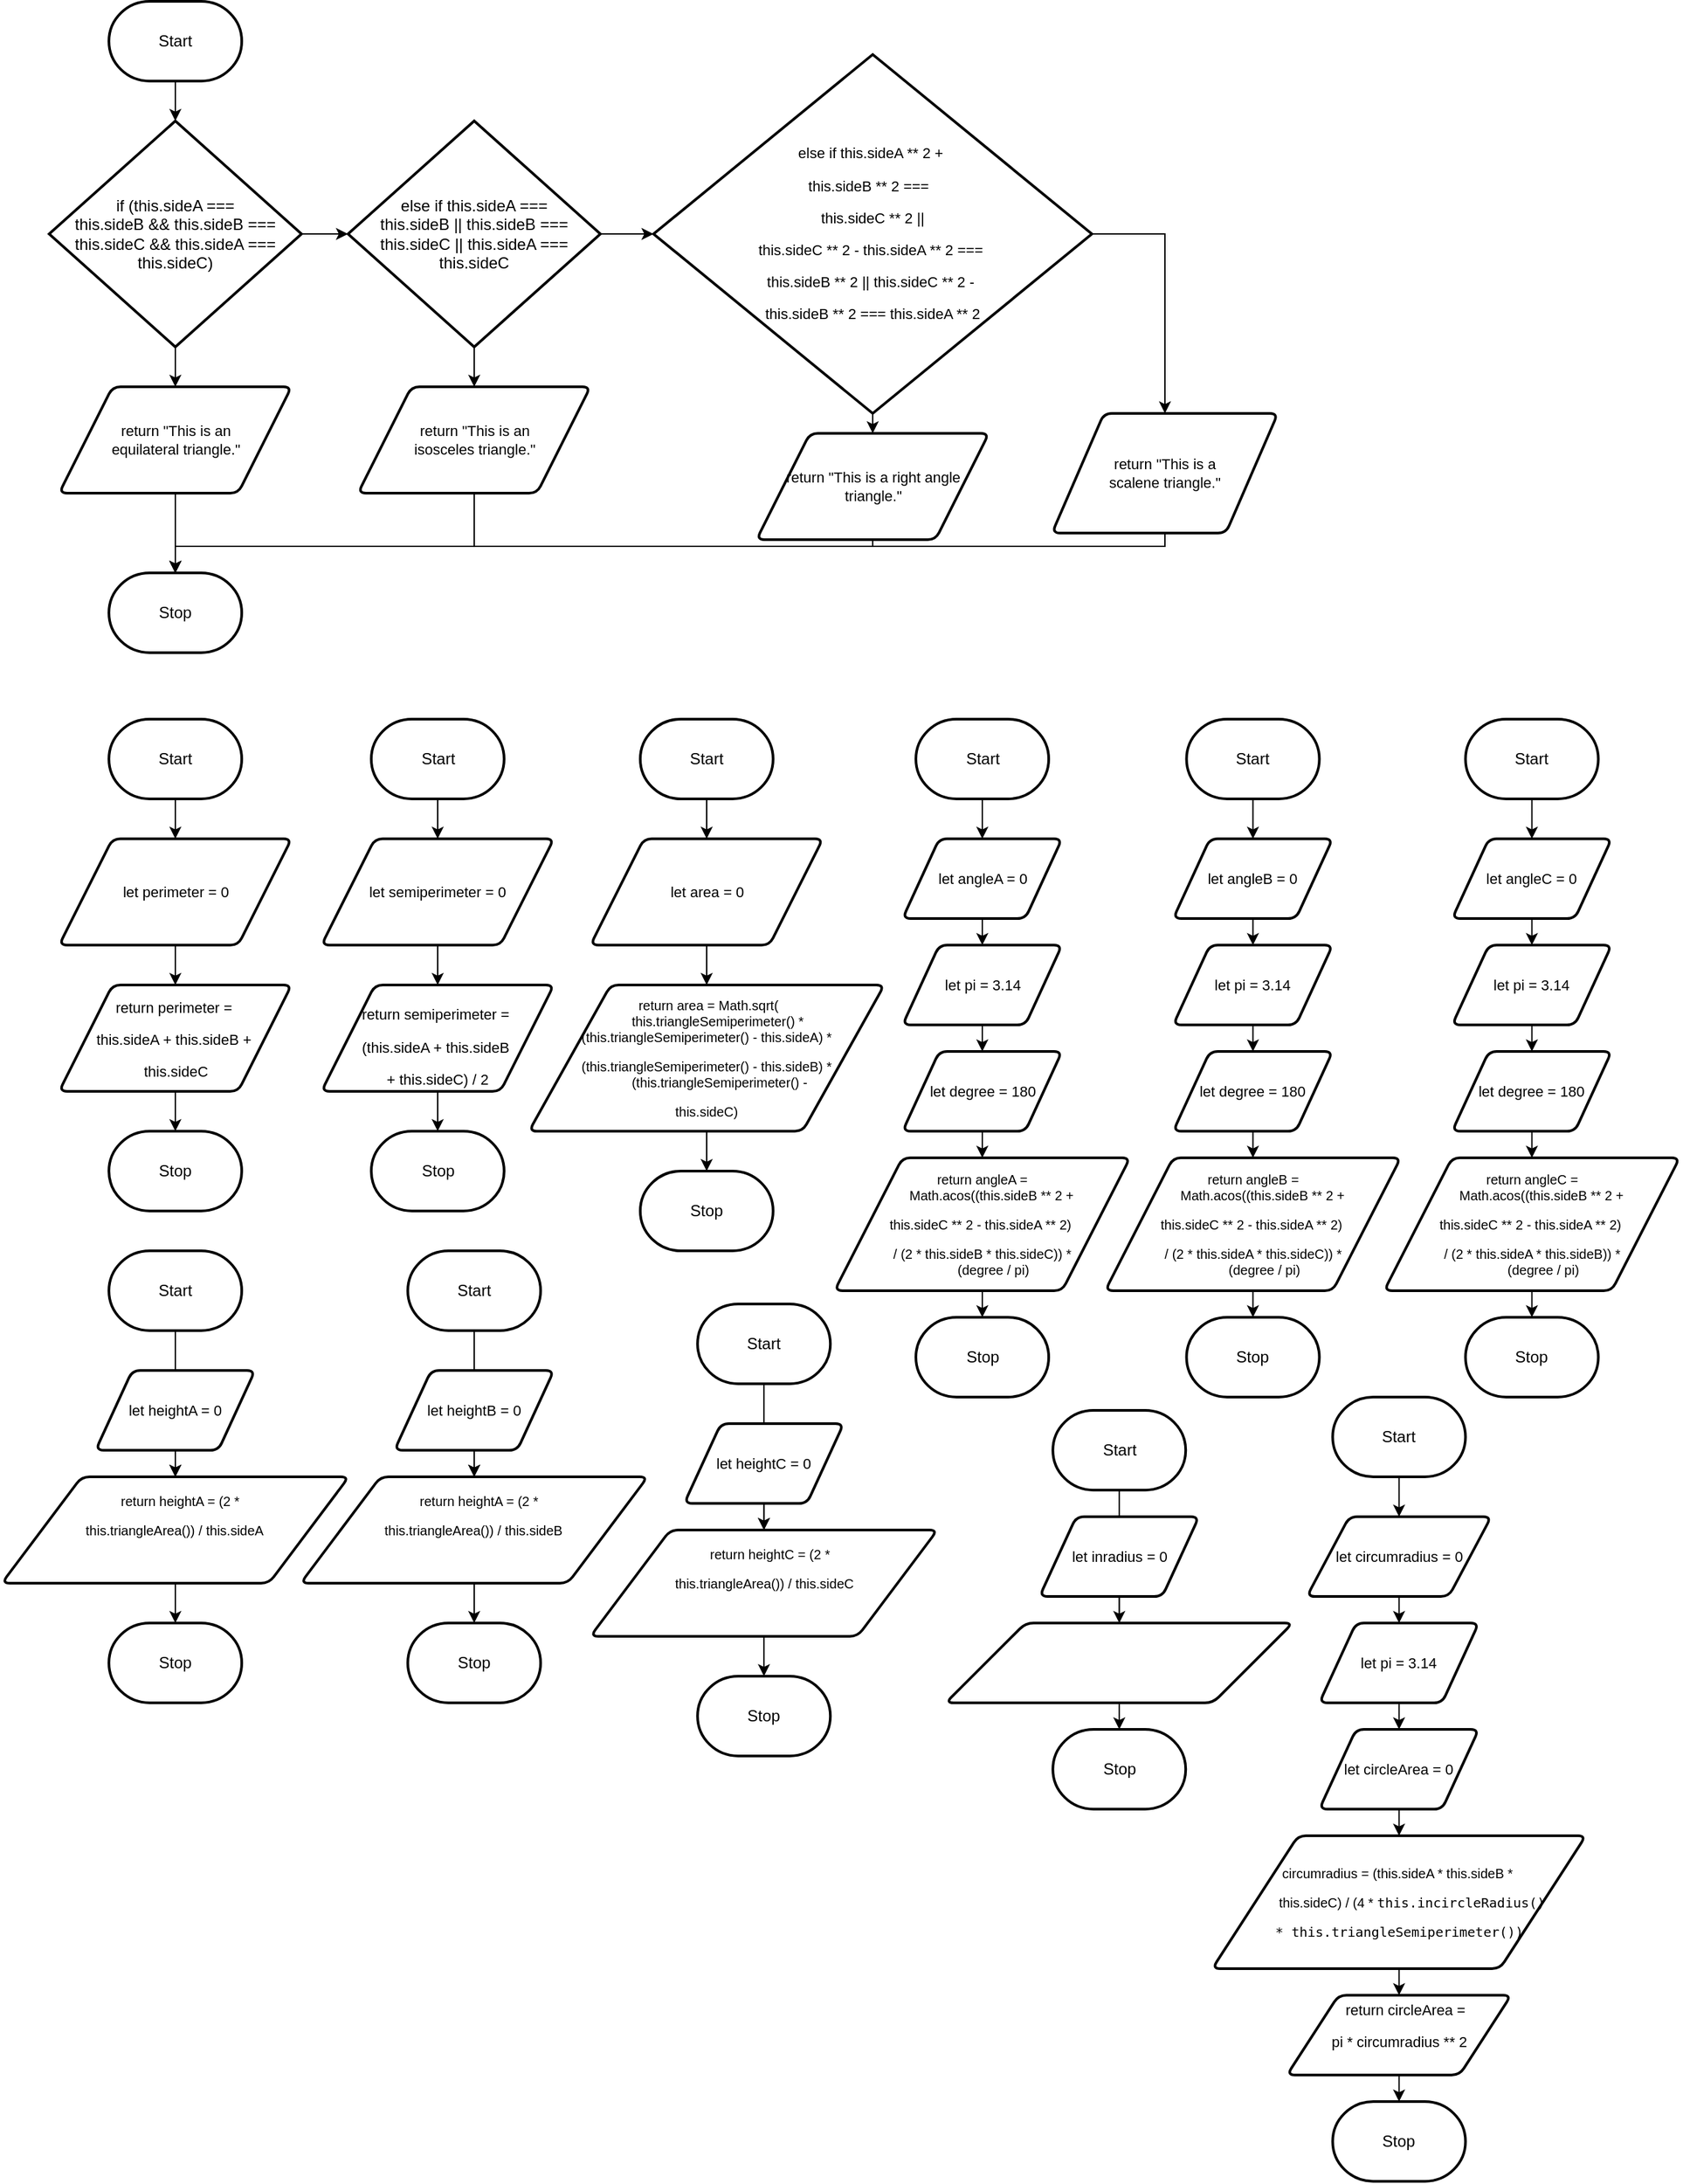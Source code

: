 <mxfile>
    <diagram id="XbohCqr-4OWFWVRMvJf-" name="Page-1">
        <mxGraphModel dx="1082" dy="749" grid="1" gridSize="10" guides="1" tooltips="1" connect="1" arrows="1" fold="1" page="1" pageScale="1" pageWidth="850" pageHeight="1100" math="0" shadow="0">
            <root>
                <mxCell id="0"/>
                <mxCell id="1" parent="0"/>
                <mxCell id="4" value="" style="edgeStyle=none;html=1;fontFamily=Helvetica;" parent="1" source="2" target="3" edge="1">
                    <mxGeometry relative="1" as="geometry"/>
                </mxCell>
                <mxCell id="2" value="Start" style="strokeWidth=2;html=1;shape=mxgraph.flowchart.terminator;whiteSpace=wrap;" parent="1" vertex="1">
                    <mxGeometry x="110" y="60" width="100" height="60" as="geometry"/>
                </mxCell>
                <mxCell id="7" value="" style="edgeStyle=none;html=1;fontFamily=Helvetica;fontSize=11;" parent="1" source="3" target="5" edge="1">
                    <mxGeometry relative="1" as="geometry"/>
                </mxCell>
                <mxCell id="14" value="" style="edgeStyle=none;html=1;fontFamily=Helvetica;fontSize=11;" parent="1" source="3" target="12" edge="1">
                    <mxGeometry relative="1" as="geometry"/>
                </mxCell>
                <mxCell id="3" value="&lt;font color=&quot;#000000&quot;&gt;&lt;span class=&quot;pl-k&quot; style=&quot;box-sizing: border-box&quot;&gt;if&lt;/span&gt; &lt;span class=&quot;pl-kos&quot; style=&quot;box-sizing: border-box&quot;&gt;(&lt;/span&gt;&lt;span class=&quot;pl-smi&quot; style=&quot;box-sizing: border-box&quot;&gt;this&lt;/span&gt;&lt;span class=&quot;pl-kos&quot; style=&quot;box-sizing: border-box&quot;&gt;.&lt;/span&gt;&lt;span class=&quot;pl-c1&quot; style=&quot;box-sizing: border-box&quot;&gt;sideA&lt;/span&gt; &lt;span class=&quot;pl-c1&quot; style=&quot;box-sizing: border-box&quot;&gt;===&lt;/span&gt; &lt;br&gt;&lt;span class=&quot;pl-smi&quot; style=&quot;box-sizing: border-box&quot;&gt;this&lt;/span&gt;&lt;span class=&quot;pl-kos&quot; style=&quot;box-sizing: border-box&quot;&gt;.&lt;/span&gt;&lt;span class=&quot;pl-c1&quot; style=&quot;box-sizing: border-box&quot;&gt;sideB&lt;/span&gt; &lt;span class=&quot;pl-c1&quot; style=&quot;box-sizing: border-box&quot;&gt;&amp;amp;&amp;amp;&lt;/span&gt; &lt;span class=&quot;pl-smi&quot; style=&quot;box-sizing: border-box&quot;&gt;this&lt;/span&gt;&lt;span class=&quot;pl-kos&quot; style=&quot;box-sizing: border-box&quot;&gt;.&lt;/span&gt;&lt;span class=&quot;pl-c1&quot; style=&quot;box-sizing: border-box&quot;&gt;sideB&lt;/span&gt; &lt;span class=&quot;pl-c1&quot; style=&quot;box-sizing: border-box&quot;&gt;===&lt;/span&gt; &lt;br&gt;&lt;span class=&quot;pl-smi&quot; style=&quot;box-sizing: border-box&quot;&gt;this&lt;/span&gt;&lt;span class=&quot;pl-kos&quot; style=&quot;box-sizing: border-box&quot;&gt;.&lt;/span&gt;&lt;span class=&quot;pl-c1&quot; style=&quot;box-sizing: border-box&quot;&gt;sideC&lt;/span&gt; &lt;span class=&quot;pl-c1&quot; style=&quot;box-sizing: border-box&quot;&gt;&amp;amp;&amp;amp;&lt;/span&gt; &lt;span class=&quot;pl-smi&quot; style=&quot;box-sizing: border-box&quot;&gt;this&lt;/span&gt;&lt;span class=&quot;pl-kos&quot; style=&quot;box-sizing: border-box&quot;&gt;.&lt;/span&gt;&lt;span class=&quot;pl-c1&quot; style=&quot;box-sizing: border-box&quot;&gt;sideA&lt;/span&gt; &lt;span class=&quot;pl-c1&quot; style=&quot;box-sizing: border-box&quot;&gt;===&lt;/span&gt; &lt;span class=&quot;pl-smi&quot; style=&quot;box-sizing: border-box&quot;&gt;this&lt;/span&gt;&lt;span class=&quot;pl-kos&quot; style=&quot;box-sizing: border-box&quot;&gt;.&lt;/span&gt;&lt;span class=&quot;pl-c1&quot; style=&quot;box-sizing: border-box&quot;&gt;sideC&lt;/span&gt;&lt;span class=&quot;pl-kos&quot; style=&quot;box-sizing: border-box&quot;&gt;)&lt;/span&gt;&lt;/font&gt;" style="strokeWidth=2;html=1;shape=mxgraph.flowchart.decision;whiteSpace=wrap;" parent="1" vertex="1">
                    <mxGeometry x="65" y="150" width="190" height="170" as="geometry"/>
                </mxCell>
                <mxCell id="8" value="" style="edgeStyle=none;html=1;fontFamily=Helvetica;fontSize=11;" parent="1" source="5" target="6" edge="1">
                    <mxGeometry relative="1" as="geometry"/>
                </mxCell>
                <mxCell id="13" value="" style="edgeStyle=none;html=1;fontFamily=Helvetica;fontSize=11;" parent="1" source="5" target="10" edge="1">
                    <mxGeometry relative="1" as="geometry"/>
                </mxCell>
                <mxCell id="5" value="&lt;font color=&quot;#000000&quot;&gt;&lt;span class=&quot;pl-k&quot; style=&quot;box-sizing: border-box ; font-family: , , &amp;#34;sf mono&amp;#34; , &amp;#34;menlo&amp;#34; , &amp;#34;consolas&amp;#34; , &amp;#34;liberation mono&amp;#34; , monospace&quot;&gt;else&lt;/span&gt; &lt;span class=&quot;pl-k&quot; style=&quot;box-sizing: border-box ; font-family: , , &amp;#34;sf mono&amp;#34; , &amp;#34;menlo&amp;#34; , &amp;#34;consolas&amp;#34; , &amp;#34;liberation mono&amp;#34; , monospace&quot;&gt;if&lt;/span&gt; &lt;span class=&quot;pl-smi&quot; style=&quot;box-sizing: border-box&quot;&gt;this&lt;/span&gt;&lt;span class=&quot;pl-kos&quot; style=&quot;box-sizing: border-box&quot;&gt;.&lt;/span&gt;&lt;span class=&quot;pl-c1&quot; style=&quot;box-sizing: border-box ; font-family: , , &amp;#34;sf mono&amp;#34; , &amp;#34;menlo&amp;#34; , &amp;#34;consolas&amp;#34; , &amp;#34;liberation mono&amp;#34; , monospace&quot;&gt;sideA&lt;/span&gt; &lt;span class=&quot;pl-c1&quot; style=&quot;box-sizing: border-box ; font-family: , , &amp;#34;sf mono&amp;#34; , &amp;#34;menlo&amp;#34; , &amp;#34;consolas&amp;#34; , &amp;#34;liberation mono&amp;#34; , monospace&quot;&gt;===&lt;/span&gt; &lt;br&gt;&lt;span class=&quot;pl-smi&quot; style=&quot;box-sizing: border-box&quot;&gt;this&lt;/span&gt;&lt;span class=&quot;pl-kos&quot; style=&quot;box-sizing: border-box&quot;&gt;.&lt;/span&gt;&lt;span class=&quot;pl-c1&quot; style=&quot;box-sizing: border-box ; font-family: , , &amp;#34;sf mono&amp;#34; , &amp;#34;menlo&amp;#34; , &amp;#34;consolas&amp;#34; , &amp;#34;liberation mono&amp;#34; , monospace&quot;&gt;sideB&lt;/span&gt; &lt;span class=&quot;pl-c1&quot; style=&quot;box-sizing: border-box ; font-family: , , &amp;#34;sf mono&amp;#34; , &amp;#34;menlo&amp;#34; , &amp;#34;consolas&amp;#34; , &amp;#34;liberation mono&amp;#34; , monospace&quot;&gt;||&lt;/span&gt; &lt;span class=&quot;pl-smi&quot; style=&quot;box-sizing: border-box&quot;&gt;this&lt;/span&gt;&lt;span class=&quot;pl-kos&quot; style=&quot;box-sizing: border-box&quot;&gt;.&lt;/span&gt;&lt;span class=&quot;pl-c1&quot; style=&quot;box-sizing: border-box ; font-family: , , &amp;#34;sf mono&amp;#34; , &amp;#34;menlo&amp;#34; , &amp;#34;consolas&amp;#34; , &amp;#34;liberation mono&amp;#34; , monospace&quot;&gt;sideB&lt;/span&gt; &lt;span class=&quot;pl-c1&quot; style=&quot;box-sizing: border-box ; font-family: , , &amp;#34;sf mono&amp;#34; , &amp;#34;menlo&amp;#34; , &amp;#34;consolas&amp;#34; , &amp;#34;liberation mono&amp;#34; , monospace&quot;&gt;===&lt;/span&gt; &lt;br&gt;&lt;span class=&quot;pl-smi&quot; style=&quot;box-sizing: border-box&quot;&gt;this&lt;/span&gt;&lt;span class=&quot;pl-kos&quot; style=&quot;box-sizing: border-box&quot;&gt;.&lt;/span&gt;&lt;span class=&quot;pl-c1&quot; style=&quot;box-sizing: border-box ; font-family: , , &amp;#34;sf mono&amp;#34; , &amp;#34;menlo&amp;#34; , &amp;#34;consolas&amp;#34; , &amp;#34;liberation mono&amp;#34; , monospace&quot;&gt;sideC&lt;/span&gt; &lt;span class=&quot;pl-c1&quot; style=&quot;box-sizing: border-box ; font-family: , , &amp;#34;sf mono&amp;#34; , &amp;#34;menlo&amp;#34; , &amp;#34;consolas&amp;#34; , &amp;#34;liberation mono&amp;#34; , monospace&quot;&gt;||&lt;/span&gt; &lt;span class=&quot;pl-smi&quot; style=&quot;box-sizing: border-box&quot;&gt;this&lt;/span&gt;&lt;span class=&quot;pl-kos&quot; style=&quot;box-sizing: border-box&quot;&gt;.&lt;/span&gt;&lt;span class=&quot;pl-c1&quot; style=&quot;box-sizing: border-box ; font-family: , , &amp;#34;sf mono&amp;#34; , &amp;#34;menlo&amp;#34; , &amp;#34;consolas&amp;#34; , &amp;#34;liberation mono&amp;#34; , monospace&quot;&gt;sideA&lt;/span&gt; &lt;span class=&quot;pl-c1&quot; style=&quot;box-sizing: border-box ; font-family: , , &amp;#34;sf mono&amp;#34; , &amp;#34;menlo&amp;#34; , &amp;#34;consolas&amp;#34; , &amp;#34;liberation mono&amp;#34; , monospace&quot;&gt;===&lt;/span&gt; &lt;span class=&quot;pl-smi&quot; style=&quot;box-sizing: border-box&quot;&gt;this&lt;/span&gt;&lt;span class=&quot;pl-kos&quot; style=&quot;box-sizing: border-box&quot;&gt;.&lt;/span&gt;&lt;span class=&quot;pl-c1&quot; style=&quot;box-sizing: border-box ; font-family: , , &amp;#34;sf mono&amp;#34; , &amp;#34;menlo&amp;#34; , &amp;#34;consolas&amp;#34; , &amp;#34;liberation mono&amp;#34; , monospace&quot;&gt;sideC&lt;/span&gt;&lt;/font&gt;" style="strokeWidth=2;html=1;shape=mxgraph.flowchart.decision;whiteSpace=wrap;" parent="1" vertex="1">
                    <mxGeometry x="290" y="150" width="190" height="170" as="geometry"/>
                </mxCell>
                <mxCell id="16" value="" style="edgeStyle=none;html=1;fontFamily=Helvetica;fontSize=11;" parent="1" source="6" target="15" edge="1">
                    <mxGeometry relative="1" as="geometry"/>
                </mxCell>
                <mxCell id="19" style="edgeStyle=none;rounded=0;html=1;entryX=0.5;entryY=0;entryDx=0;entryDy=0;exitX=1;exitY=0.5;exitDx=0;exitDy=0;exitPerimeter=0;" parent="1" source="6" target="17" edge="1">
                    <mxGeometry relative="1" as="geometry">
                        <Array as="points">
                            <mxPoint x="905" y="235"/>
                        </Array>
                    </mxGeometry>
                </mxCell>
                <mxCell id="6" value="&lt;pre style=&quot;overflow-wrap: break-word ; font-size: 11px&quot;&gt;&lt;font face=&quot;Helvetica&quot; style=&quot;font-size: 11px&quot; color=&quot;#000000&quot;&gt;else if this.sideA ** 2 + &lt;/font&gt;&lt;/pre&gt;&lt;pre style=&quot;overflow-wrap: break-word ; font-size: 11px&quot;&gt;&lt;font face=&quot;Helvetica&quot; style=&quot;font-size: 11px&quot; color=&quot;#000000&quot;&gt;this.sideB ** 2 ===  &lt;/font&gt;&lt;/pre&gt;&lt;pre style=&quot;overflow-wrap: break-word ; font-size: 11px&quot;&gt;&lt;font face=&quot;Helvetica&quot; style=&quot;font-size: 11px&quot; color=&quot;#000000&quot;&gt;this.sideC ** 2 ||&lt;/font&gt;&lt;/pre&gt;&lt;pre style=&quot;overflow-wrap: break-word ; font-size: 11px&quot;&gt;&lt;font face=&quot;Helvetica&quot; style=&quot;font-size: 11px&quot; color=&quot;#000000&quot;&gt;this.sideC ** 2 - this.sideA ** 2 === &lt;/font&gt;&lt;/pre&gt;&lt;pre style=&quot;overflow-wrap: break-word ; font-size: 11px&quot;&gt;&lt;font face=&quot;Helvetica&quot; style=&quot;font-size: 11px&quot; color=&quot;#000000&quot;&gt;this.sideB ** 2 || this.sideC ** 2 - &lt;/font&gt;&lt;/pre&gt;&lt;pre style=&quot;overflow-wrap: break-word ; font-size: 11px&quot;&gt;&lt;font face=&quot;Helvetica&quot; style=&quot;font-size: 11px&quot; color=&quot;#000000&quot;&gt;this.sideB ** 2 === this.sideA ** 2&lt;/font&gt;&lt;span style=&quot;color: rgb(255 , 255 , 255) ; font-size: 11px&quot;&gt;&lt;br&gt;&lt;/span&gt;&lt;/pre&gt;" style="strokeWidth=2;html=1;shape=mxgraph.flowchart.decision;whiteSpace=wrap;" parent="1" vertex="1">
                    <mxGeometry x="520" y="100" width="330" height="270" as="geometry"/>
                </mxCell>
                <mxCell id="22" style="edgeStyle=none;rounded=0;html=1;entryX=0.5;entryY=0;entryDx=0;entryDy=0;entryPerimeter=0;" parent="1" source="10" target="20" edge="1">
                    <mxGeometry relative="1" as="geometry">
                        <Array as="points">
                            <mxPoint x="385" y="470"/>
                            <mxPoint x="160" y="470"/>
                        </Array>
                    </mxGeometry>
                </mxCell>
                <mxCell id="10" value="return &quot;This is an &lt;br&gt;isosceles triangle.&quot;" style="shape=parallelogram;html=1;strokeWidth=2;perimeter=parallelogramPerimeter;whiteSpace=wrap;rounded=1;arcSize=12;size=0.23;labelBackgroundColor=none;fontFamily=Helvetica;fontSize=11;" parent="1" vertex="1">
                    <mxGeometry x="297.5" y="350" width="175" height="80" as="geometry"/>
                </mxCell>
                <mxCell id="21" value="" style="edgeStyle=none;rounded=0;html=1;" parent="1" source="12" target="20" edge="1">
                    <mxGeometry relative="1" as="geometry"/>
                </mxCell>
                <mxCell id="12" value="return &quot;This is an &lt;br&gt;equilateral triangle.&quot;" style="shape=parallelogram;html=1;strokeWidth=2;perimeter=parallelogramPerimeter;whiteSpace=wrap;rounded=1;arcSize=12;size=0.23;labelBackgroundColor=none;fontFamily=Helvetica;fontSize=11;" parent="1" vertex="1">
                    <mxGeometry x="72.5" y="350" width="175" height="80" as="geometry"/>
                </mxCell>
                <mxCell id="24" style="edgeStyle=none;rounded=0;html=1;entryX=0.5;entryY=0;entryDx=0;entryDy=0;entryPerimeter=0;" parent="1" source="15" target="20" edge="1">
                    <mxGeometry relative="1" as="geometry">
                        <Array as="points">
                            <mxPoint x="685" y="470"/>
                            <mxPoint x="160" y="470"/>
                        </Array>
                    </mxGeometry>
                </mxCell>
                <mxCell id="15" value="return &quot;This is a right angle triangle.&quot;" style="shape=parallelogram;html=1;strokeWidth=2;perimeter=parallelogramPerimeter;whiteSpace=wrap;rounded=1;arcSize=12;size=0.23;labelBackgroundColor=none;fontFamily=Helvetica;fontSize=11;" parent="1" vertex="1">
                    <mxGeometry x="597.5" y="385" width="175" height="80" as="geometry"/>
                </mxCell>
                <mxCell id="25" style="edgeStyle=none;rounded=0;html=1;entryX=0.5;entryY=0;entryDx=0;entryDy=0;entryPerimeter=0;" parent="1" source="17" target="20" edge="1">
                    <mxGeometry relative="1" as="geometry">
                        <Array as="points">
                            <mxPoint x="905" y="470"/>
                            <mxPoint x="160" y="470"/>
                        </Array>
                    </mxGeometry>
                </mxCell>
                <mxCell id="17" value="return &quot;This is a &lt;br&gt;scalene triangle.&quot;" style="shape=parallelogram;html=1;strokeWidth=2;perimeter=parallelogramPerimeter;whiteSpace=wrap;rounded=1;arcSize=12;size=0.23;labelBackgroundColor=none;fontFamily=Helvetica;fontSize=11;" parent="1" vertex="1">
                    <mxGeometry x="820" y="370" width="170" height="90" as="geometry"/>
                </mxCell>
                <mxCell id="20" value="Stop" style="strokeWidth=2;html=1;shape=mxgraph.flowchart.terminator;whiteSpace=wrap;" parent="1" vertex="1">
                    <mxGeometry x="110" y="490" width="100" height="60" as="geometry"/>
                </mxCell>
                <mxCell id="29" value="" style="edgeStyle=none;rounded=0;html=1;" parent="1" source="27" target="28" edge="1">
                    <mxGeometry relative="1" as="geometry"/>
                </mxCell>
                <mxCell id="27" value="Start" style="strokeWidth=2;html=1;shape=mxgraph.flowchart.terminator;whiteSpace=wrap;" parent="1" vertex="1">
                    <mxGeometry x="110" y="600" width="100" height="60" as="geometry"/>
                </mxCell>
                <mxCell id="31" value="" style="edgeStyle=none;rounded=0;html=1;fontFamily=Helvetica;" parent="1" source="28" target="30" edge="1">
                    <mxGeometry relative="1" as="geometry"/>
                </mxCell>
                <mxCell id="28" value="let perimeter = 0" style="shape=parallelogram;html=1;strokeWidth=2;perimeter=parallelogramPerimeter;whiteSpace=wrap;rounded=1;arcSize=12;size=0.23;labelBackgroundColor=none;fontFamily=Helvetica;fontSize=11;" parent="1" vertex="1">
                    <mxGeometry x="72.5" y="690" width="175" height="80" as="geometry"/>
                </mxCell>
                <mxCell id="33" value="" style="edgeStyle=none;rounded=0;html=1;fontFamily=Helvetica;" parent="1" source="30" target="32" edge="1">
                    <mxGeometry relative="1" as="geometry"/>
                </mxCell>
                <mxCell id="30" value="&lt;font color=&quot;#000000&quot;&gt;&lt;br&gt;return perimeter =&amp;nbsp;&lt;br&gt;&lt;/font&gt;&lt;pre style=&quot;overflow-wrap: break-word&quot;&gt;&lt;font face=&quot;Helvetica&quot; color=&quot;#000000&quot;&gt;this.sideA + this.sideB + &lt;/font&gt;&lt;/pre&gt;&lt;pre style=&quot;overflow-wrap: break-word&quot;&gt;&lt;font face=&quot;Helvetica&quot; color=&quot;#000000&quot;&gt;this.sideC&lt;/font&gt;&lt;/pre&gt;" style="shape=parallelogram;html=1;strokeWidth=2;perimeter=parallelogramPerimeter;whiteSpace=wrap;rounded=1;arcSize=12;size=0.23;labelBackgroundColor=none;fontFamily=Helvetica;fontSize=11;" parent="1" vertex="1">
                    <mxGeometry x="72.5" y="800" width="175" height="80" as="geometry"/>
                </mxCell>
                <mxCell id="32" value="Stop" style="strokeWidth=2;html=1;shape=mxgraph.flowchart.terminator;whiteSpace=wrap;" parent="1" vertex="1">
                    <mxGeometry x="110" y="910" width="100" height="60" as="geometry"/>
                </mxCell>
                <mxCell id="34" value="" style="edgeStyle=none;rounded=0;html=1;" parent="1" source="35" target="37" edge="1">
                    <mxGeometry relative="1" as="geometry"/>
                </mxCell>
                <mxCell id="35" value="Start" style="strokeWidth=2;html=1;shape=mxgraph.flowchart.terminator;whiteSpace=wrap;" parent="1" vertex="1">
                    <mxGeometry x="307.5" y="600" width="100" height="60" as="geometry"/>
                </mxCell>
                <mxCell id="36" value="" style="edgeStyle=none;rounded=0;html=1;fontFamily=Helvetica;" parent="1" source="37" target="39" edge="1">
                    <mxGeometry relative="1" as="geometry"/>
                </mxCell>
                <mxCell id="37" value="let semiperimeter = 0" style="shape=parallelogram;html=1;strokeWidth=2;perimeter=parallelogramPerimeter;whiteSpace=wrap;rounded=1;arcSize=12;size=0.23;labelBackgroundColor=none;fontFamily=Helvetica;fontSize=11;" parent="1" vertex="1">
                    <mxGeometry x="270" y="690" width="175" height="80" as="geometry"/>
                </mxCell>
                <mxCell id="38" value="" style="edgeStyle=none;rounded=0;html=1;fontFamily=Helvetica;" parent="1" source="39" target="40" edge="1">
                    <mxGeometry relative="1" as="geometry"/>
                </mxCell>
                <mxCell id="39" value="&lt;font color=&quot;#000000&quot;&gt;&lt;br&gt;&lt;/font&gt;&lt;pre style=&quot;overflow-wrap: break-word&quot;&gt;&lt;font face=&quot;Helvetica&quot; color=&quot;#000000&quot;&gt;return semiperimeter = &lt;/font&gt;&lt;/pre&gt;&lt;pre style=&quot;overflow-wrap: break-word&quot;&gt;&lt;font face=&quot;Helvetica&quot; color=&quot;#000000&quot;&gt;(this.sideA + this.sideB &lt;/font&gt;&lt;/pre&gt;&lt;pre style=&quot;overflow-wrap: break-word&quot;&gt;&lt;font face=&quot;Helvetica&quot; color=&quot;#000000&quot;&gt;+ this.sideC) / 2&lt;/font&gt;&lt;/pre&gt;" style="shape=parallelogram;html=1;strokeWidth=2;perimeter=parallelogramPerimeter;whiteSpace=wrap;rounded=1;arcSize=12;size=0.23;labelBackgroundColor=none;fontFamily=Helvetica;fontSize=11;" parent="1" vertex="1">
                    <mxGeometry x="270" y="800" width="175" height="80" as="geometry"/>
                </mxCell>
                <mxCell id="40" value="Stop" style="strokeWidth=2;html=1;shape=mxgraph.flowchart.terminator;whiteSpace=wrap;" parent="1" vertex="1">
                    <mxGeometry x="307.5" y="910" width="100" height="60" as="geometry"/>
                </mxCell>
                <mxCell id="41" value="" style="edgeStyle=none;rounded=0;html=1;" parent="1" source="42" target="44" edge="1">
                    <mxGeometry relative="1" as="geometry"/>
                </mxCell>
                <mxCell id="42" value="Start" style="strokeWidth=2;html=1;shape=mxgraph.flowchart.terminator;whiteSpace=wrap;" parent="1" vertex="1">
                    <mxGeometry x="510" y="600" width="100" height="60" as="geometry"/>
                </mxCell>
                <mxCell id="48" value="" style="edgeStyle=none;rounded=0;html=1;fontFamily=Helvetica;fontSize=10;" parent="1" source="44" target="46" edge="1">
                    <mxGeometry relative="1" as="geometry"/>
                </mxCell>
                <mxCell id="44" value="let area = 0" style="shape=parallelogram;html=1;strokeWidth=2;perimeter=parallelogramPerimeter;whiteSpace=wrap;rounded=1;arcSize=12;size=0.23;labelBackgroundColor=none;fontFamily=Helvetica;fontSize=11;" parent="1" vertex="1">
                    <mxGeometry x="472.5" y="690" width="175" height="80" as="geometry"/>
                </mxCell>
                <mxCell id="49" value="" style="edgeStyle=none;rounded=0;html=1;fontFamily=Helvetica;fontSize=10;" parent="1" source="46" target="47" edge="1">
                    <mxGeometry relative="1" as="geometry"/>
                </mxCell>
                <mxCell id="46" value="&lt;pre style=&quot;overflow-wrap: break-word ; font-size: 10px&quot;&gt;&lt;font face=&quot;Helvetica&quot; style=&quot;font-size: 10px&quot; color=&quot;#000000&quot;&gt; return area = Math.sqrt(&lt;br&gt;      this.triangleSemiperimeter() *&lt;br&gt;        (this.triangleSemiperimeter() - this.sideA) *        &lt;/font&gt;&lt;/pre&gt;&lt;pre style=&quot;overflow-wrap: break-word ; font-size: 10px&quot;&gt;&lt;font face=&quot;Helvetica&quot; style=&quot;font-size: 10px&quot; color=&quot;#000000&quot;&gt;(this.triangleSemiperimeter() - this.sideB) *&lt;br&gt;        (this.triangleSemiperimeter() - &lt;/font&gt;&lt;/pre&gt;&lt;pre style=&quot;overflow-wrap: break-word ; font-size: 10px&quot;&gt;&lt;font face=&quot;Helvetica&quot; style=&quot;font-size: 10px&quot; color=&quot;#000000&quot;&gt;this.sideC)&lt;/font&gt;&lt;/pre&gt;" style="shape=parallelogram;html=1;strokeWidth=2;perimeter=parallelogramPerimeter;whiteSpace=wrap;rounded=1;arcSize=12;size=0.23;labelBackgroundColor=none;fontFamily=Helvetica;fontSize=11;" parent="1" vertex="1">
                    <mxGeometry x="426.25" y="800" width="267.5" height="110" as="geometry"/>
                </mxCell>
                <mxCell id="47" value="Stop" style="strokeWidth=2;html=1;shape=mxgraph.flowchart.terminator;whiteSpace=wrap;" parent="1" vertex="1">
                    <mxGeometry x="510" y="940" width="100" height="60" as="geometry"/>
                </mxCell>
                <mxCell id="51" value="" style="edgeStyle=none;rounded=0;html=1;" parent="1" source="52" target="54" edge="1">
                    <mxGeometry relative="1" as="geometry"/>
                </mxCell>
                <mxCell id="52" value="Start" style="strokeWidth=2;html=1;shape=mxgraph.flowchart.terminator;whiteSpace=wrap;" parent="1" vertex="1">
                    <mxGeometry x="717.5" y="600" width="100" height="60" as="geometry"/>
                </mxCell>
                <mxCell id="60" value="" style="edgeStyle=none;rounded=0;html=1;fontFamily=Helvetica;fontSize=10;" parent="1" source="54" target="59" edge="1">
                    <mxGeometry relative="1" as="geometry"/>
                </mxCell>
                <mxCell id="54" value="let angleA = 0" style="shape=parallelogram;html=1;strokeWidth=2;perimeter=parallelogramPerimeter;whiteSpace=wrap;rounded=1;arcSize=12;size=0.23;labelBackgroundColor=none;fontFamily=Helvetica;fontSize=11;" parent="1" vertex="1">
                    <mxGeometry x="707.5" y="690" width="120" height="60" as="geometry"/>
                </mxCell>
                <mxCell id="57" value="Stop" style="strokeWidth=2;html=1;shape=mxgraph.flowchart.terminator;whiteSpace=wrap;" parent="1" vertex="1">
                    <mxGeometry x="717.5" y="1050" width="100" height="60" as="geometry"/>
                </mxCell>
                <mxCell id="62" value="" style="edgeStyle=none;rounded=0;html=1;fontFamily=Helvetica;fontSize=10;" parent="1" source="59" target="61" edge="1">
                    <mxGeometry relative="1" as="geometry"/>
                </mxCell>
                <mxCell id="59" value="let pi = 3.14" style="shape=parallelogram;html=1;strokeWidth=2;perimeter=parallelogramPerimeter;whiteSpace=wrap;rounded=1;arcSize=12;size=0.23;labelBackgroundColor=none;fontFamily=Helvetica;fontSize=11;" parent="1" vertex="1">
                    <mxGeometry x="707.5" y="770" width="120" height="60" as="geometry"/>
                </mxCell>
                <mxCell id="64" value="" style="edgeStyle=none;html=1;fontFamily=Helvetica;" parent="1" source="61" target="63" edge="1">
                    <mxGeometry relative="1" as="geometry"/>
                </mxCell>
                <mxCell id="61" value="let degree = 180" style="shape=parallelogram;html=1;strokeWidth=2;perimeter=parallelogramPerimeter;whiteSpace=wrap;rounded=1;arcSize=12;size=0.23;labelBackgroundColor=none;fontFamily=Helvetica;fontSize=11;" parent="1" vertex="1">
                    <mxGeometry x="707.5" y="850" width="120" height="60" as="geometry"/>
                </mxCell>
                <mxCell id="65" value="" style="edgeStyle=none;html=1;fontFamily=Helvetica;" parent="1" source="63" target="57" edge="1">
                    <mxGeometry relative="1" as="geometry"/>
                </mxCell>
                <mxCell id="63" value="&lt;pre style=&quot;overflow-wrap: break-word ; font-size: 10px&quot;&gt;&lt;pre style=&quot;overflow-wrap: break-word&quot;&gt;&lt;font face=&quot;Helvetica&quot; color=&quot;#000000&quot;&gt;return angleA =&lt;br&gt;      Math.acos((this.sideB ** 2 + &lt;/font&gt;&lt;/pre&gt;&lt;pre style=&quot;overflow-wrap: break-word&quot;&gt;&lt;font face=&quot;Helvetica&quot; color=&quot;#000000&quot;&gt;this.sideC ** 2 - this.sideA ** 2) &lt;/font&gt;&lt;/pre&gt;&lt;pre style=&quot;overflow-wrap: break-word&quot;&gt;&lt;font face=&quot;Helvetica&quot; color=&quot;#000000&quot;&gt;/ (2 * this.sideB * this.sideC)) *&lt;br&gt;      (degree / pi)&lt;/font&gt;&lt;/pre&gt;&lt;/pre&gt;" style="shape=parallelogram;html=1;strokeWidth=2;perimeter=parallelogramPerimeter;whiteSpace=wrap;rounded=1;arcSize=12;size=0.23;labelBackgroundColor=none;fontFamily=Helvetica;fontSize=11;" parent="1" vertex="1">
                    <mxGeometry x="656.25" y="930" width="222.5" height="100" as="geometry"/>
                </mxCell>
                <mxCell id="66" value="" style="edgeStyle=none;rounded=0;html=1;" parent="1" source="67" target="69" edge="1">
                    <mxGeometry relative="1" as="geometry"/>
                </mxCell>
                <mxCell id="67" value="Start" style="strokeWidth=2;html=1;shape=mxgraph.flowchart.terminator;whiteSpace=wrap;" parent="1" vertex="1">
                    <mxGeometry x="921.25" y="600" width="100" height="60" as="geometry"/>
                </mxCell>
                <mxCell id="68" value="" style="edgeStyle=none;rounded=0;html=1;fontFamily=Helvetica;fontSize=10;" parent="1" source="69" target="72" edge="1">
                    <mxGeometry relative="1" as="geometry"/>
                </mxCell>
                <mxCell id="69" value="let angleB = 0" style="shape=parallelogram;html=1;strokeWidth=2;perimeter=parallelogramPerimeter;whiteSpace=wrap;rounded=1;arcSize=12;size=0.23;labelBackgroundColor=none;fontFamily=Helvetica;fontSize=11;" parent="1" vertex="1">
                    <mxGeometry x="911.25" y="690" width="120" height="60" as="geometry"/>
                </mxCell>
                <mxCell id="70" value="Stop" style="strokeWidth=2;html=1;shape=mxgraph.flowchart.terminator;whiteSpace=wrap;" parent="1" vertex="1">
                    <mxGeometry x="921.25" y="1050" width="100" height="60" as="geometry"/>
                </mxCell>
                <mxCell id="71" value="" style="edgeStyle=none;rounded=0;html=1;fontFamily=Helvetica;fontSize=10;" parent="1" source="72" target="74" edge="1">
                    <mxGeometry relative="1" as="geometry"/>
                </mxCell>
                <mxCell id="72" value="let pi = 3.14" style="shape=parallelogram;html=1;strokeWidth=2;perimeter=parallelogramPerimeter;whiteSpace=wrap;rounded=1;arcSize=12;size=0.23;labelBackgroundColor=none;fontFamily=Helvetica;fontSize=11;" parent="1" vertex="1">
                    <mxGeometry x="911.25" y="770" width="120" height="60" as="geometry"/>
                </mxCell>
                <mxCell id="73" value="" style="edgeStyle=none;html=1;fontFamily=Helvetica;" parent="1" source="74" target="76" edge="1">
                    <mxGeometry relative="1" as="geometry"/>
                </mxCell>
                <mxCell id="74" value="let degree = 180" style="shape=parallelogram;html=1;strokeWidth=2;perimeter=parallelogramPerimeter;whiteSpace=wrap;rounded=1;arcSize=12;size=0.23;labelBackgroundColor=none;fontFamily=Helvetica;fontSize=11;" parent="1" vertex="1">
                    <mxGeometry x="911.25" y="850" width="120" height="60" as="geometry"/>
                </mxCell>
                <mxCell id="75" value="" style="edgeStyle=none;html=1;fontFamily=Helvetica;" parent="1" source="76" target="70" edge="1">
                    <mxGeometry relative="1" as="geometry"/>
                </mxCell>
                <mxCell id="76" value="&lt;pre style=&quot;overflow-wrap: break-word ; font-size: 10px&quot;&gt;&lt;pre style=&quot;overflow-wrap: break-word&quot;&gt;&lt;font face=&quot;Helvetica&quot; color=&quot;#000000&quot;&gt;return angleB =&lt;br&gt;      Math.acos((this.sideB ** 2 + &lt;/font&gt;&lt;/pre&gt;&lt;pre style=&quot;overflow-wrap: break-word&quot;&gt;&lt;font face=&quot;Helvetica&quot; color=&quot;#000000&quot;&gt;this.sideC ** 2 - this.sideA ** 2) &lt;/font&gt;&lt;/pre&gt;&lt;pre style=&quot;overflow-wrap: break-word&quot;&gt;&lt;font face=&quot;Helvetica&quot; color=&quot;#000000&quot;&gt;/ (2 * this.sideA * this.sideC)) *&lt;br&gt;      (degree / pi)&lt;/font&gt;&lt;/pre&gt;&lt;/pre&gt;" style="shape=parallelogram;html=1;strokeWidth=2;perimeter=parallelogramPerimeter;whiteSpace=wrap;rounded=1;arcSize=12;size=0.23;labelBackgroundColor=none;fontFamily=Helvetica;fontSize=11;" parent="1" vertex="1">
                    <mxGeometry x="860" y="930" width="222.5" height="100" as="geometry"/>
                </mxCell>
                <mxCell id="77" value="" style="edgeStyle=none;rounded=0;html=1;" parent="1" source="78" target="80" edge="1">
                    <mxGeometry relative="1" as="geometry"/>
                </mxCell>
                <mxCell id="78" value="Start" style="strokeWidth=2;html=1;shape=mxgraph.flowchart.terminator;whiteSpace=wrap;" parent="1" vertex="1">
                    <mxGeometry x="1131.25" y="600" width="100" height="60" as="geometry"/>
                </mxCell>
                <mxCell id="79" value="" style="edgeStyle=none;rounded=0;html=1;fontFamily=Helvetica;fontSize=10;" parent="1" source="80" target="83" edge="1">
                    <mxGeometry relative="1" as="geometry"/>
                </mxCell>
                <mxCell id="80" value="let angleC = 0" style="shape=parallelogram;html=1;strokeWidth=2;perimeter=parallelogramPerimeter;whiteSpace=wrap;rounded=1;arcSize=12;size=0.23;labelBackgroundColor=none;fontFamily=Helvetica;fontSize=11;" parent="1" vertex="1">
                    <mxGeometry x="1121.25" y="690" width="120" height="60" as="geometry"/>
                </mxCell>
                <mxCell id="81" value="Stop" style="strokeWidth=2;html=1;shape=mxgraph.flowchart.terminator;whiteSpace=wrap;" parent="1" vertex="1">
                    <mxGeometry x="1131.25" y="1050" width="100" height="60" as="geometry"/>
                </mxCell>
                <mxCell id="82" value="" style="edgeStyle=none;rounded=0;html=1;fontFamily=Helvetica;fontSize=10;" parent="1" source="83" target="85" edge="1">
                    <mxGeometry relative="1" as="geometry"/>
                </mxCell>
                <mxCell id="83" value="let pi = 3.14" style="shape=parallelogram;html=1;strokeWidth=2;perimeter=parallelogramPerimeter;whiteSpace=wrap;rounded=1;arcSize=12;size=0.23;labelBackgroundColor=none;fontFamily=Helvetica;fontSize=11;" parent="1" vertex="1">
                    <mxGeometry x="1121.25" y="770" width="120" height="60" as="geometry"/>
                </mxCell>
                <mxCell id="84" value="" style="edgeStyle=none;html=1;fontFamily=Helvetica;" parent="1" source="85" target="87" edge="1">
                    <mxGeometry relative="1" as="geometry"/>
                </mxCell>
                <mxCell id="85" value="let degree = 180" style="shape=parallelogram;html=1;strokeWidth=2;perimeter=parallelogramPerimeter;whiteSpace=wrap;rounded=1;arcSize=12;size=0.23;labelBackgroundColor=none;fontFamily=Helvetica;fontSize=11;" parent="1" vertex="1">
                    <mxGeometry x="1121.25" y="850" width="120" height="60" as="geometry"/>
                </mxCell>
                <mxCell id="86" value="" style="edgeStyle=none;html=1;fontFamily=Helvetica;" parent="1" source="87" target="81" edge="1">
                    <mxGeometry relative="1" as="geometry"/>
                </mxCell>
                <mxCell id="87" value="&lt;pre style=&quot;overflow-wrap: break-word ; font-size: 10px&quot;&gt;&lt;pre style=&quot;overflow-wrap: break-word&quot;&gt;&lt;font face=&quot;Helvetica&quot; color=&quot;#000000&quot;&gt;return angleC =&lt;br&gt;      Math.acos((this.sideB ** 2 + &lt;/font&gt;&lt;/pre&gt;&lt;pre style=&quot;overflow-wrap: break-word&quot;&gt;&lt;font face=&quot;Helvetica&quot; color=&quot;#000000&quot;&gt;this.sideC ** 2 - this.sideA ** 2) &lt;/font&gt;&lt;/pre&gt;&lt;pre style=&quot;overflow-wrap: break-word&quot;&gt;&lt;font face=&quot;Helvetica&quot; color=&quot;#000000&quot;&gt;/ (2 * this.sideA * this.sideB)) *&lt;br&gt;      (degree / pi)&lt;/font&gt;&lt;/pre&gt;&lt;/pre&gt;" style="shape=parallelogram;html=1;strokeWidth=2;perimeter=parallelogramPerimeter;whiteSpace=wrap;rounded=1;arcSize=12;size=0.23;labelBackgroundColor=none;fontFamily=Helvetica;fontSize=11;" parent="1" vertex="1">
                    <mxGeometry x="1070" y="930" width="222.5" height="100" as="geometry"/>
                </mxCell>
                <mxCell id="99" value="" style="edgeStyle=none;html=1;fontFamily=Helvetica;" parent="1" source="89" target="98" edge="1">
                    <mxGeometry relative="1" as="geometry"/>
                </mxCell>
                <mxCell id="89" value="Start" style="strokeWidth=2;html=1;shape=mxgraph.flowchart.terminator;whiteSpace=wrap;" parent="1" vertex="1">
                    <mxGeometry x="110" y="1000" width="100" height="60" as="geometry"/>
                </mxCell>
                <mxCell id="90" value="" style="edgeStyle=none;rounded=0;html=1;fontFamily=Helvetica;fontSize=10;" parent="1" source="91" edge="1">
                    <mxGeometry relative="1" as="geometry">
                        <mxPoint x="160" y="1170" as="targetPoint"/>
                    </mxGeometry>
                </mxCell>
                <mxCell id="91" value="let heightA = 0" style="shape=parallelogram;html=1;strokeWidth=2;perimeter=parallelogramPerimeter;whiteSpace=wrap;rounded=1;arcSize=12;size=0.23;labelBackgroundColor=none;fontFamily=Helvetica;fontSize=11;" parent="1" vertex="1">
                    <mxGeometry x="100" y="1090" width="120" height="60" as="geometry"/>
                </mxCell>
                <mxCell id="92" value="Stop" style="strokeWidth=2;html=1;shape=mxgraph.flowchart.terminator;whiteSpace=wrap;" parent="1" vertex="1">
                    <mxGeometry x="110" y="1280" width="100" height="60" as="geometry"/>
                </mxCell>
                <mxCell id="97" value="" style="edgeStyle=none;html=1;fontFamily=Helvetica;" parent="1" source="98" target="92" edge="1">
                    <mxGeometry relative="1" as="geometry"/>
                </mxCell>
                <mxCell id="98" value="&lt;pre style=&quot;overflow-wrap: break-word ; font-size: 10px&quot;&gt;&lt;pre style=&quot;overflow-wrap: break-word&quot;&gt;&lt;pre style=&quot;overflow-wrap: break-word&quot;&gt;&lt;font face=&quot;Helvetica&quot; color=&quot;#000000&quot;&gt;    return heightA = (2 * &lt;/font&gt;&lt;/pre&gt;&lt;pre style=&quot;overflow-wrap: break-word&quot;&gt;&lt;font face=&quot;Helvetica&quot; color=&quot;#000000&quot;&gt;this.triangleArea()) / this.sideA&lt;/font&gt;&lt;/pre&gt;&lt;div style=&quot;color: rgb(255 , 255 , 255)&quot;&gt;&lt;br&gt;&lt;/div&gt;&lt;/pre&gt;&lt;/pre&gt;" style="shape=parallelogram;html=1;strokeWidth=2;perimeter=parallelogramPerimeter;whiteSpace=wrap;rounded=1;arcSize=12;size=0.23;labelBackgroundColor=none;fontFamily=Helvetica;fontSize=11;" parent="1" vertex="1">
                    <mxGeometry x="29.38" y="1170" width="261.25" height="80" as="geometry"/>
                </mxCell>
                <mxCell id="100" value="" style="edgeStyle=none;html=1;fontFamily=Helvetica;" parent="1" source="101" target="106" edge="1">
                    <mxGeometry relative="1" as="geometry"/>
                </mxCell>
                <mxCell id="101" value="Start" style="strokeWidth=2;html=1;shape=mxgraph.flowchart.terminator;whiteSpace=wrap;" parent="1" vertex="1">
                    <mxGeometry x="334.99" y="1000" width="100" height="60" as="geometry"/>
                </mxCell>
                <mxCell id="102" value="" style="edgeStyle=none;rounded=0;html=1;fontFamily=Helvetica;fontSize=10;" parent="1" source="103" edge="1">
                    <mxGeometry relative="1" as="geometry">
                        <mxPoint x="384.99" y="1170" as="targetPoint"/>
                    </mxGeometry>
                </mxCell>
                <mxCell id="103" value="let heightB = 0" style="shape=parallelogram;html=1;strokeWidth=2;perimeter=parallelogramPerimeter;whiteSpace=wrap;rounded=1;arcSize=12;size=0.23;labelBackgroundColor=none;fontFamily=Helvetica;fontSize=11;" parent="1" vertex="1">
                    <mxGeometry x="324.99" y="1090" width="120" height="60" as="geometry"/>
                </mxCell>
                <mxCell id="104" value="Stop" style="strokeWidth=2;html=1;shape=mxgraph.flowchart.terminator;whiteSpace=wrap;" parent="1" vertex="1">
                    <mxGeometry x="334.99" y="1280" width="100" height="60" as="geometry"/>
                </mxCell>
                <mxCell id="105" value="" style="edgeStyle=none;html=1;fontFamily=Helvetica;" parent="1" source="106" target="104" edge="1">
                    <mxGeometry relative="1" as="geometry"/>
                </mxCell>
                <mxCell id="106" value="&lt;pre style=&quot;overflow-wrap: break-word ; font-size: 10px&quot;&gt;&lt;pre style=&quot;overflow-wrap: break-word&quot;&gt;&lt;pre style=&quot;overflow-wrap: break-word&quot;&gt;&lt;font face=&quot;Helvetica&quot; color=&quot;#000000&quot;&gt;    return heightA = (2 * &lt;/font&gt;&lt;/pre&gt;&lt;pre style=&quot;overflow-wrap: break-word&quot;&gt;&lt;font face=&quot;Helvetica&quot; color=&quot;#000000&quot;&gt;this.triangleArea()) / this.sideB&lt;/font&gt;&lt;/pre&gt;&lt;div style=&quot;color: rgb(255 , 255 , 255)&quot;&gt;&lt;br&gt;&lt;/div&gt;&lt;/pre&gt;&lt;/pre&gt;" style="shape=parallelogram;html=1;strokeWidth=2;perimeter=parallelogramPerimeter;whiteSpace=wrap;rounded=1;arcSize=12;size=0.23;labelBackgroundColor=none;fontFamily=Helvetica;fontSize=11;" parent="1" vertex="1">
                    <mxGeometry x="254.37" y="1170" width="261.25" height="80" as="geometry"/>
                </mxCell>
                <mxCell id="107" value="" style="edgeStyle=none;html=1;fontFamily=Helvetica;" parent="1" source="108" target="113" edge="1">
                    <mxGeometry relative="1" as="geometry"/>
                </mxCell>
                <mxCell id="108" value="Start" style="strokeWidth=2;html=1;shape=mxgraph.flowchart.terminator;whiteSpace=wrap;" parent="1" vertex="1">
                    <mxGeometry x="553.12" y="1040" width="100" height="60" as="geometry"/>
                </mxCell>
                <mxCell id="109" value="" style="edgeStyle=none;rounded=0;html=1;fontFamily=Helvetica;fontSize=10;" parent="1" source="110" edge="1">
                    <mxGeometry relative="1" as="geometry">
                        <mxPoint x="603.12" y="1210" as="targetPoint"/>
                    </mxGeometry>
                </mxCell>
                <mxCell id="110" value="let heightC = 0" style="shape=parallelogram;html=1;strokeWidth=2;perimeter=parallelogramPerimeter;whiteSpace=wrap;rounded=1;arcSize=12;size=0.23;labelBackgroundColor=none;fontFamily=Helvetica;fontSize=11;" parent="1" vertex="1">
                    <mxGeometry x="543.12" y="1130" width="120" height="60" as="geometry"/>
                </mxCell>
                <mxCell id="111" value="Stop" style="strokeWidth=2;html=1;shape=mxgraph.flowchart.terminator;whiteSpace=wrap;" parent="1" vertex="1">
                    <mxGeometry x="553.12" y="1320" width="100" height="60" as="geometry"/>
                </mxCell>
                <mxCell id="112" value="" style="edgeStyle=none;html=1;fontFamily=Helvetica;" parent="1" source="113" target="111" edge="1">
                    <mxGeometry relative="1" as="geometry"/>
                </mxCell>
                <mxCell id="113" value="&lt;pre style=&quot;overflow-wrap: break-word ; font-size: 10px&quot;&gt;&lt;pre style=&quot;overflow-wrap: break-word&quot;&gt;&lt;pre style=&quot;overflow-wrap: break-word&quot;&gt;&lt;font face=&quot;Helvetica&quot; color=&quot;#000000&quot;&gt;    return heightC = (2 * &lt;/font&gt;&lt;/pre&gt;&lt;pre style=&quot;overflow-wrap: break-word&quot;&gt;&lt;font face=&quot;Helvetica&quot; color=&quot;#000000&quot;&gt;this.triangleArea()) / this.sideC&lt;/font&gt;&lt;/pre&gt;&lt;div style=&quot;color: rgb(255 , 255 , 255)&quot;&gt;&lt;br&gt;&lt;/div&gt;&lt;/pre&gt;&lt;/pre&gt;" style="shape=parallelogram;html=1;strokeWidth=2;perimeter=parallelogramPerimeter;whiteSpace=wrap;rounded=1;arcSize=12;size=0.23;labelBackgroundColor=none;fontFamily=Helvetica;fontSize=11;" parent="1" vertex="1">
                    <mxGeometry x="472.5" y="1210" width="261.25" height="80" as="geometry"/>
                </mxCell>
                <mxCell id="121" value="" style="edgeStyle=none;html=1;fontFamily=Helvetica;" parent="1" source="115" target="120" edge="1">
                    <mxGeometry relative="1" as="geometry"/>
                </mxCell>
                <mxCell id="115" value="Start" style="strokeWidth=2;html=1;shape=mxgraph.flowchart.terminator;whiteSpace=wrap;" parent="1" vertex="1">
                    <mxGeometry x="820.62" y="1120" width="100" height="60" as="geometry"/>
                </mxCell>
                <mxCell id="116" value="" style="edgeStyle=none;rounded=0;html=1;fontFamily=Helvetica;fontSize=10;" parent="1" source="117" edge="1">
                    <mxGeometry relative="1" as="geometry">
                        <mxPoint x="870.62" y="1290" as="targetPoint"/>
                    </mxGeometry>
                </mxCell>
                <mxCell id="117" value="let inradius = 0" style="shape=parallelogram;html=1;strokeWidth=2;perimeter=parallelogramPerimeter;whiteSpace=wrap;rounded=1;arcSize=12;size=0.23;labelBackgroundColor=none;fontFamily=Helvetica;fontSize=11;" parent="1" vertex="1">
                    <mxGeometry x="810.62" y="1200" width="120" height="60" as="geometry"/>
                </mxCell>
                <mxCell id="122" style="edgeStyle=none;html=1;exitX=0.5;exitY=0;exitDx=0;exitDy=0;exitPerimeter=0;fontFamily=Helvetica;" parent="1" source="118" edge="1">
                    <mxGeometry relative="1" as="geometry">
                        <mxPoint x="871" y="1390" as="targetPoint"/>
                    </mxGeometry>
                </mxCell>
                <mxCell id="118" value="Stop" style="strokeWidth=2;html=1;shape=mxgraph.flowchart.terminator;whiteSpace=wrap;" parent="1" vertex="1">
                    <mxGeometry x="820.62" y="1360" width="100" height="60" as="geometry"/>
                </mxCell>
                <mxCell id="119" value="" style="edgeStyle=none;html=1;fontFamily=Helvetica;" parent="1" source="120" target="118" edge="1">
                    <mxGeometry relative="1" as="geometry"/>
                </mxCell>
                <mxCell id="120" value="&lt;pre style=&quot;color: rgb(255 , 255 , 255) ; overflow-wrap: break-word ; font-size: 10px&quot;&gt;&lt;pre style=&quot;overflow-wrap: break-word&quot;&gt;&lt;pre style=&quot;overflow-wrap: break-word&quot;&gt;&lt;pre style=&quot;overflow-wrap: break-word&quot;&gt;&lt;font face=&quot;Helvetica&quot;&gt;return inradius = this.triangleArea()&lt;/font&gt;&lt;/pre&gt;&lt;pre style=&quot;overflow-wrap: break-word&quot;&gt;&lt;font face=&quot;Helvetica&quot;&gt; / this.triangleSemiperimeter()&lt;/font&gt;&lt;/pre&gt;&lt;/pre&gt;&lt;/pre&gt;&lt;/pre&gt;" style="shape=parallelogram;html=1;strokeWidth=2;perimeter=parallelogramPerimeter;whiteSpace=wrap;rounded=1;arcSize=12;size=0.23;labelBackgroundColor=none;fontFamily=Helvetica;fontSize=11;" parent="1" vertex="1">
                    <mxGeometry x="739.99" y="1280" width="261.25" height="60" as="geometry"/>
                </mxCell>
                <mxCell id="123" value="" style="edgeStyle=none;rounded=0;html=1;" parent="1" source="124" target="126" edge="1">
                    <mxGeometry relative="1" as="geometry"/>
                </mxCell>
                <mxCell id="124" value="Start" style="strokeWidth=2;html=1;shape=mxgraph.flowchart.terminator;whiteSpace=wrap;" parent="1" vertex="1">
                    <mxGeometry x="1031.25" y="1110" width="100" height="60" as="geometry"/>
                </mxCell>
                <mxCell id="125" value="" style="edgeStyle=none;rounded=0;html=1;fontFamily=Helvetica;fontSize=10;" parent="1" source="126" target="129" edge="1">
                    <mxGeometry relative="1" as="geometry"/>
                </mxCell>
                <mxCell id="126" value="let circumradius = 0" style="shape=parallelogram;html=1;strokeWidth=2;perimeter=parallelogramPerimeter;whiteSpace=wrap;rounded=1;arcSize=12;size=0.23;labelBackgroundColor=none;fontFamily=Helvetica;fontSize=11;" parent="1" vertex="1">
                    <mxGeometry x="1011.88" y="1200" width="138.75" height="60" as="geometry"/>
                </mxCell>
                <mxCell id="128" value="" style="edgeStyle=none;rounded=0;html=1;fontFamily=Helvetica;fontSize=10;" parent="1" source="129" target="131" edge="1">
                    <mxGeometry relative="1" as="geometry"/>
                </mxCell>
                <mxCell id="129" value="let pi = 3.14" style="shape=parallelogram;html=1;strokeWidth=2;perimeter=parallelogramPerimeter;whiteSpace=wrap;rounded=1;arcSize=12;size=0.23;labelBackgroundColor=none;fontFamily=Helvetica;fontSize=11;" parent="1" vertex="1">
                    <mxGeometry x="1021.25" y="1280" width="120" height="60" as="geometry"/>
                </mxCell>
                <mxCell id="130" value="" style="edgeStyle=none;html=1;fontFamily=Helvetica;" parent="1" source="131" target="133" edge="1">
                    <mxGeometry relative="1" as="geometry"/>
                </mxCell>
                <mxCell id="131" value="let circleArea = 0" style="shape=parallelogram;html=1;strokeWidth=2;perimeter=parallelogramPerimeter;whiteSpace=wrap;rounded=1;arcSize=12;size=0.23;labelBackgroundColor=none;fontFamily=Helvetica;fontSize=11;" parent="1" vertex="1">
                    <mxGeometry x="1021.25" y="1360" width="120" height="60" as="geometry"/>
                </mxCell>
                <mxCell id="135" value="" style="edgeStyle=none;html=1;fontFamily=Helvetica;" parent="1" source="133" target="134" edge="1">
                    <mxGeometry relative="1" as="geometry"/>
                </mxCell>
                <mxCell id="133" value="&lt;pre style=&quot;overflow-wrap: break-word ; font-size: 10px&quot;&gt;&lt;pre style=&quot;overflow-wrap: break-word&quot;&gt;&lt;pre style=&quot;overflow-wrap: break-word&quot;&gt;&lt;font color=&quot;#000000&quot;&gt;&lt;span style=&quot;font-family: &amp;#34;helvetica&amp;#34; ; white-space: normal&quot;&gt;circumradius = (this.sideA * this.sideB *&amp;nbsp;&lt;/span&gt;&lt;br&gt;&lt;/font&gt;&lt;/pre&gt;&lt;pre style=&quot;overflow-wrap: break-word&quot;&gt;&lt;font color=&quot;#000000&quot;&gt;&lt;font face=&quot;Helvetica&quot;&gt;         this.sideC) / (4 * &lt;/font&gt;this.incircleRadius() &lt;/font&gt;&lt;/pre&gt;&lt;pre style=&quot;overflow-wrap: break-word&quot;&gt;&lt;font color=&quot;#000000&quot;&gt;* this.triangleSemiperimeter())&lt;/font&gt;&lt;/pre&gt;&lt;/pre&gt;&lt;/pre&gt;" style="shape=parallelogram;html=1;strokeWidth=2;perimeter=parallelogramPerimeter;whiteSpace=wrap;rounded=1;arcSize=12;size=0.23;labelBackgroundColor=none;fontFamily=Helvetica;fontSize=11;" parent="1" vertex="1">
                    <mxGeometry x="940.62" y="1440" width="281.26" height="100" as="geometry"/>
                </mxCell>
                <mxCell id="137" value="" style="edgeStyle=none;html=1;fontFamily=Helvetica;" parent="1" source="134" target="136" edge="1">
                    <mxGeometry relative="1" as="geometry"/>
                </mxCell>
                <mxCell id="134" value="&lt;pre style=&quot;overflow-wrap: break-word&quot;&gt;&lt;font face=&quot;Helvetica&quot; color=&quot;#000000&quot;&gt;    return circleArea = &lt;/font&gt;&lt;/pre&gt;&lt;pre style=&quot;overflow-wrap: break-word&quot;&gt;&lt;font face=&quot;Helvetica&quot; color=&quot;#000000&quot;&gt;pi * circumradius ** 2&lt;br&gt;&lt;/font&gt;&lt;/pre&gt;&lt;div&gt;&lt;br&gt;&lt;/div&gt;" style="shape=parallelogram;html=1;strokeWidth=2;perimeter=parallelogramPerimeter;whiteSpace=wrap;rounded=1;arcSize=12;size=0.23;labelBackgroundColor=none;fontFamily=Helvetica;fontSize=11;" parent="1" vertex="1">
                    <mxGeometry x="996.88" y="1560" width="168.74" height="60" as="geometry"/>
                </mxCell>
                <mxCell id="136" value="Stop" style="strokeWidth=2;html=1;shape=mxgraph.flowchart.terminator;whiteSpace=wrap;" parent="1" vertex="1">
                    <mxGeometry x="1031.26" y="1640" width="100" height="60" as="geometry"/>
                </mxCell>
            </root>
        </mxGraphModel>
    </diagram>
</mxfile>